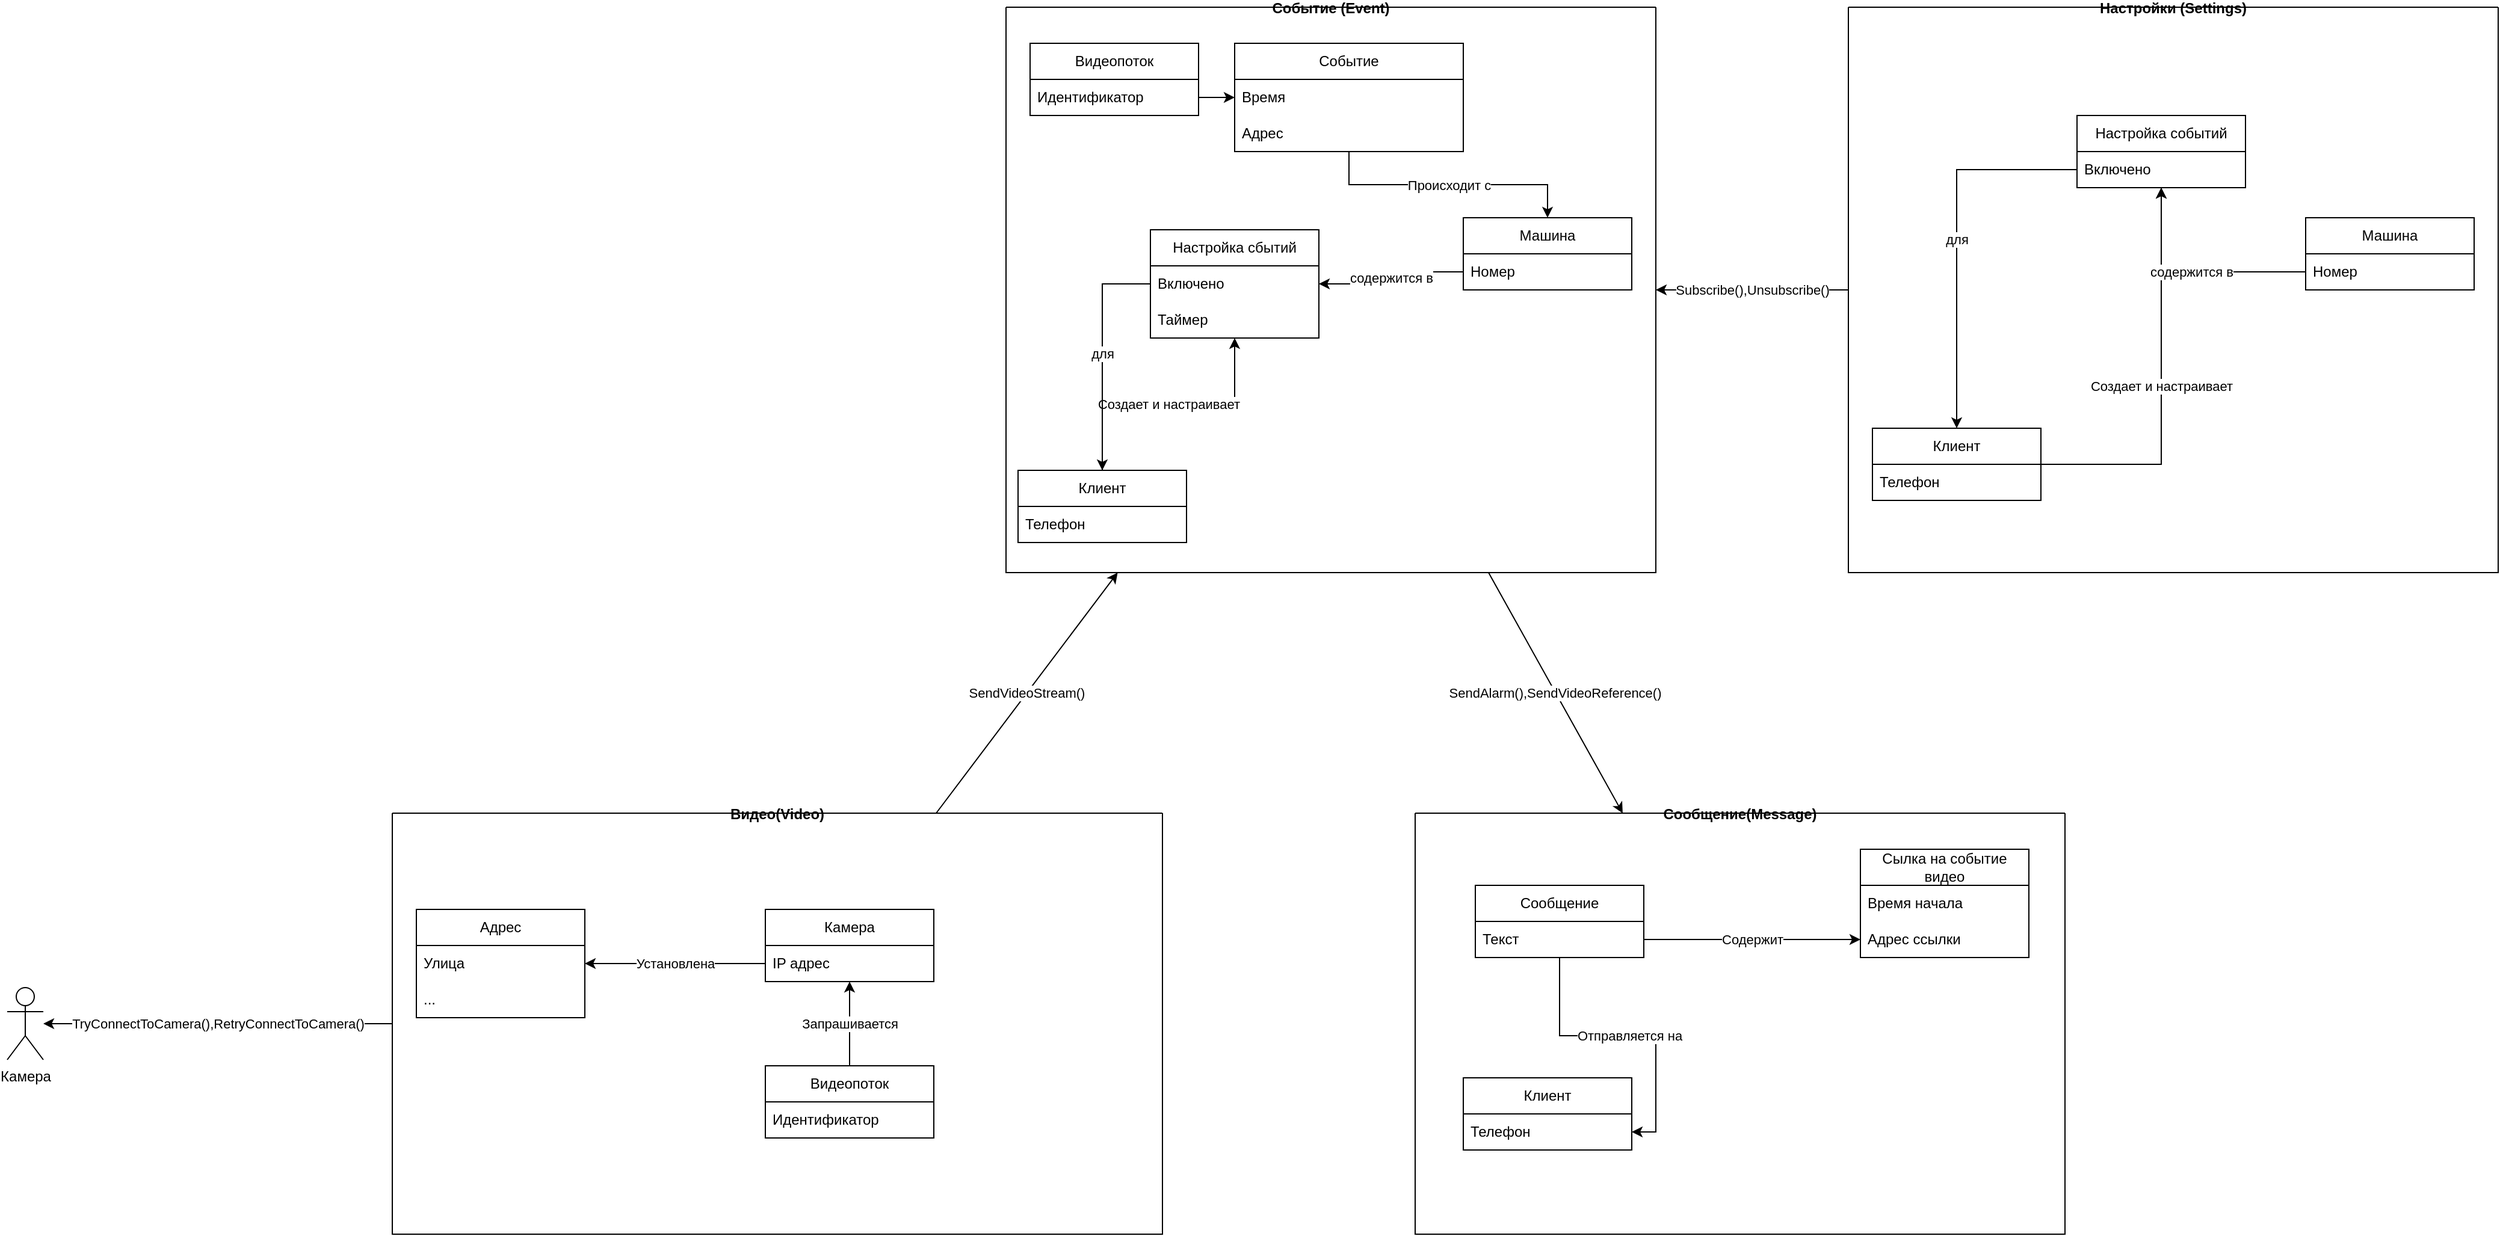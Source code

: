 <mxfile version="24.7.17">
  <diagram name="Страница — 1" id="4q1KPUu5rnTXsJ22_F98">
    <mxGraphModel dx="2283" dy="1625" grid="1" gridSize="10" guides="1" tooltips="1" connect="1" arrows="1" fold="1" page="1" pageScale="1" pageWidth="1169" pageHeight="827" math="0" shadow="0">
      <root>
        <mxCell id="0" />
        <mxCell id="1" parent="0" />
        <mxCell id="-Qxpt71t0imMPFepCBRJ-17" value="SendVideoStream()" style="rounded=0;orthogonalLoop=1;jettySize=auto;html=1;" parent="1" source="s_FAegZDkdBeRFjMGu6G-3" target="itMdQW6okkoqVVz0MCW7-12" edge="1">
          <mxGeometry relative="1" as="geometry" />
        </mxCell>
        <mxCell id="JBBz1rmvPWkA50xZD_ld-3" value="TryConnectToCamera(),RetryConnectToCamera()" style="edgeStyle=orthogonalEdgeStyle;rounded=0;orthogonalLoop=1;jettySize=auto;html=1;" edge="1" parent="1" source="s_FAegZDkdBeRFjMGu6G-3" target="JBBz1rmvPWkA50xZD_ld-4">
          <mxGeometry relative="1" as="geometry">
            <mxPoint x="100" y="125" as="targetPoint" />
          </mxGeometry>
        </mxCell>
        <mxCell id="s_FAegZDkdBeRFjMGu6G-3" value="Видео(Video)" style="swimlane;startSize=0;" parent="1" vertex="1">
          <mxGeometry x="240" y="-50" width="640" height="350" as="geometry" />
        </mxCell>
        <mxCell id="s_FAegZDkdBeRFjMGu6G-4" value="Адрес" style="swimlane;fontStyle=0;childLayout=stackLayout;horizontal=1;startSize=30;horizontalStack=0;resizeParent=1;resizeParentMax=0;resizeLast=0;collapsible=1;marginBottom=0;whiteSpace=wrap;html=1;" parent="s_FAegZDkdBeRFjMGu6G-3" vertex="1">
          <mxGeometry x="20" y="80" width="140" height="90" as="geometry" />
        </mxCell>
        <mxCell id="s_FAegZDkdBeRFjMGu6G-5" value="Улица" style="text;strokeColor=none;fillColor=none;align=left;verticalAlign=middle;spacingLeft=4;spacingRight=4;overflow=hidden;points=[[0,0.5],[1,0.5]];portConstraint=eastwest;rotatable=0;whiteSpace=wrap;html=1;" parent="s_FAegZDkdBeRFjMGu6G-4" vertex="1">
          <mxGeometry y="30" width="140" height="30" as="geometry" />
        </mxCell>
        <mxCell id="s_FAegZDkdBeRFjMGu6G-6" value="..." style="text;strokeColor=none;fillColor=none;align=left;verticalAlign=middle;spacingLeft=4;spacingRight=4;overflow=hidden;points=[[0,0.5],[1,0.5]];portConstraint=eastwest;rotatable=0;whiteSpace=wrap;html=1;" parent="s_FAegZDkdBeRFjMGu6G-4" vertex="1">
          <mxGeometry y="60" width="140" height="30" as="geometry" />
        </mxCell>
        <mxCell id="s_FAegZDkdBeRFjMGu6G-7" value="Запрашивается" style="edgeStyle=orthogonalEdgeStyle;rounded=0;orthogonalLoop=1;jettySize=auto;html=1;" parent="s_FAegZDkdBeRFjMGu6G-3" source="s_FAegZDkdBeRFjMGu6G-8" target="s_FAegZDkdBeRFjMGu6G-10" edge="1">
          <mxGeometry relative="1" as="geometry" />
        </mxCell>
        <mxCell id="s_FAegZDkdBeRFjMGu6G-8" value="Видеопоток" style="swimlane;fontStyle=0;childLayout=stackLayout;horizontal=1;startSize=30;horizontalStack=0;resizeParent=1;resizeParentMax=0;resizeLast=0;collapsible=1;marginBottom=0;whiteSpace=wrap;html=1;" parent="s_FAegZDkdBeRFjMGu6G-3" vertex="1">
          <mxGeometry x="310" y="210" width="140" height="60" as="geometry" />
        </mxCell>
        <mxCell id="s_FAegZDkdBeRFjMGu6G-9" value="Идентификатор" style="text;strokeColor=none;fillColor=none;align=left;verticalAlign=middle;spacingLeft=4;spacingRight=4;overflow=hidden;points=[[0,0.5],[1,0.5]];portConstraint=eastwest;rotatable=0;whiteSpace=wrap;html=1;" parent="s_FAegZDkdBeRFjMGu6G-8" vertex="1">
          <mxGeometry y="30" width="140" height="30" as="geometry" />
        </mxCell>
        <mxCell id="s_FAegZDkdBeRFjMGu6G-10" value="Камера" style="swimlane;fontStyle=0;childLayout=stackLayout;horizontal=1;startSize=30;horizontalStack=0;resizeParent=1;resizeParentMax=0;resizeLast=0;collapsible=1;marginBottom=0;whiteSpace=wrap;html=1;" parent="s_FAegZDkdBeRFjMGu6G-3" vertex="1">
          <mxGeometry x="310" y="80" width="140" height="60" as="geometry" />
        </mxCell>
        <mxCell id="s_FAegZDkdBeRFjMGu6G-11" value="IP адрес" style="text;strokeColor=none;fillColor=none;align=left;verticalAlign=middle;spacingLeft=4;spacingRight=4;overflow=hidden;points=[[0,0.5],[1,0.5]];portConstraint=eastwest;rotatable=0;whiteSpace=wrap;html=1;" parent="s_FAegZDkdBeRFjMGu6G-10" vertex="1">
          <mxGeometry y="30" width="140" height="30" as="geometry" />
        </mxCell>
        <mxCell id="s_FAegZDkdBeRFjMGu6G-12" value="Установлена" style="edgeStyle=orthogonalEdgeStyle;rounded=0;orthogonalLoop=1;jettySize=auto;html=1;" parent="s_FAegZDkdBeRFjMGu6G-3" source="s_FAegZDkdBeRFjMGu6G-11" target="s_FAegZDkdBeRFjMGu6G-4" edge="1">
          <mxGeometry relative="1" as="geometry" />
        </mxCell>
        <mxCell id="s_FAegZDkdBeRFjMGu6G-13" value="Сообщение(Message)" style="swimlane;startSize=0;" parent="1" vertex="1">
          <mxGeometry x="1090" y="-50" width="540" height="350" as="geometry" />
        </mxCell>
        <mxCell id="itMdQW6okkoqVVz0MCW7-1" value="Клиент" style="swimlane;fontStyle=0;childLayout=stackLayout;horizontal=1;startSize=30;horizontalStack=0;resizeParent=1;resizeParentMax=0;resizeLast=0;collapsible=1;marginBottom=0;whiteSpace=wrap;html=1;" parent="s_FAegZDkdBeRFjMGu6G-13" vertex="1">
          <mxGeometry x="40" y="220" width="140" height="60" as="geometry" />
        </mxCell>
        <mxCell id="itMdQW6okkoqVVz0MCW7-2" value="Телефон" style="text;strokeColor=none;fillColor=none;align=left;verticalAlign=middle;spacingLeft=4;spacingRight=4;overflow=hidden;points=[[0,0.5],[1,0.5]];portConstraint=eastwest;rotatable=0;whiteSpace=wrap;html=1;" parent="itMdQW6okkoqVVz0MCW7-1" vertex="1">
          <mxGeometry y="30" width="140" height="30" as="geometry" />
        </mxCell>
        <mxCell id="itMdQW6okkoqVVz0MCW7-3" value="Отправляется на" style="edgeStyle=orthogonalEdgeStyle;rounded=0;orthogonalLoop=1;jettySize=auto;html=1;" parent="s_FAegZDkdBeRFjMGu6G-13" source="itMdQW6okkoqVVz0MCW7-4" target="itMdQW6okkoqVVz0MCW7-2" edge="1">
          <mxGeometry relative="1" as="geometry" />
        </mxCell>
        <mxCell id="itMdQW6okkoqVVz0MCW7-4" value="Сообщение" style="swimlane;fontStyle=0;childLayout=stackLayout;horizontal=1;startSize=30;horizontalStack=0;resizeParent=1;resizeParentMax=0;resizeLast=0;collapsible=1;marginBottom=0;whiteSpace=wrap;html=1;" parent="s_FAegZDkdBeRFjMGu6G-13" vertex="1">
          <mxGeometry x="50" y="60" width="140" height="60" as="geometry" />
        </mxCell>
        <mxCell id="itMdQW6okkoqVVz0MCW7-5" value="Текст" style="text;strokeColor=none;fillColor=none;align=left;verticalAlign=middle;spacingLeft=4;spacingRight=4;overflow=hidden;points=[[0,0.5],[1,0.5]];portConstraint=eastwest;rotatable=0;whiteSpace=wrap;html=1;" parent="itMdQW6okkoqVVz0MCW7-4" vertex="1">
          <mxGeometry y="30" width="140" height="30" as="geometry" />
        </mxCell>
        <mxCell id="itMdQW6okkoqVVz0MCW7-7" value="Сылка на событие видео" style="swimlane;fontStyle=0;childLayout=stackLayout;horizontal=1;startSize=30;horizontalStack=0;resizeParent=1;resizeParentMax=0;resizeLast=0;collapsible=1;marginBottom=0;whiteSpace=wrap;html=1;" parent="s_FAegZDkdBeRFjMGu6G-13" vertex="1">
          <mxGeometry x="370" y="30" width="140" height="90" as="geometry" />
        </mxCell>
        <mxCell id="itMdQW6okkoqVVz0MCW7-8" value="Время начала" style="text;strokeColor=none;fillColor=none;align=left;verticalAlign=middle;spacingLeft=4;spacingRight=4;overflow=hidden;points=[[0,0.5],[1,0.5]];portConstraint=eastwest;rotatable=0;whiteSpace=wrap;html=1;" parent="itMdQW6okkoqVVz0MCW7-7" vertex="1">
          <mxGeometry y="30" width="140" height="30" as="geometry" />
        </mxCell>
        <mxCell id="itMdQW6okkoqVVz0MCW7-9" value="Адрес ссылки" style="text;strokeColor=none;fillColor=none;align=left;verticalAlign=middle;spacingLeft=4;spacingRight=4;overflow=hidden;points=[[0,0.5],[1,0.5]];portConstraint=eastwest;rotatable=0;whiteSpace=wrap;html=1;" parent="itMdQW6okkoqVVz0MCW7-7" vertex="1">
          <mxGeometry y="60" width="140" height="30" as="geometry" />
        </mxCell>
        <mxCell id="itMdQW6okkoqVVz0MCW7-11" value="Содержит" style="edgeStyle=orthogonalEdgeStyle;rounded=0;orthogonalLoop=1;jettySize=auto;html=1;" parent="s_FAegZDkdBeRFjMGu6G-13" source="itMdQW6okkoqVVz0MCW7-5" target="itMdQW6okkoqVVz0MCW7-9" edge="1">
          <mxGeometry relative="1" as="geometry" />
        </mxCell>
        <mxCell id="-Qxpt71t0imMPFepCBRJ-18" value="SendAlarm(),SendVideoReference()" style="rounded=0;orthogonalLoop=1;jettySize=auto;html=1;" parent="1" source="itMdQW6okkoqVVz0MCW7-12" target="s_FAegZDkdBeRFjMGu6G-13" edge="1">
          <mxGeometry x="-0.004" relative="1" as="geometry">
            <mxPoint as="offset" />
          </mxGeometry>
        </mxCell>
        <mxCell id="-Qxpt71t0imMPFepCBRJ-37" value="Subscribe(),Unsubscribe()" style="edgeStyle=orthogonalEdgeStyle;rounded=0;orthogonalLoop=1;jettySize=auto;html=1;startArrow=classic;startFill=1;endArrow=none;endFill=0;" parent="1" source="itMdQW6okkoqVVz0MCW7-12" target="-Qxpt71t0imMPFepCBRJ-19" edge="1">
          <mxGeometry relative="1" as="geometry" />
        </mxCell>
        <mxCell id="itMdQW6okkoqVVz0MCW7-12" value="Событие (Event)" style="swimlane;startSize=0;" parent="1" vertex="1">
          <mxGeometry x="750" y="-720" width="540" height="470" as="geometry" />
        </mxCell>
        <mxCell id="-Qxpt71t0imMPFepCBRJ-1" value="Машина" style="swimlane;fontStyle=0;childLayout=stackLayout;horizontal=1;startSize=30;horizontalStack=0;resizeParent=1;resizeParentMax=0;resizeLast=0;collapsible=1;marginBottom=0;whiteSpace=wrap;html=1;" parent="itMdQW6okkoqVVz0MCW7-12" vertex="1">
          <mxGeometry x="380" y="175" width="140" height="60" as="geometry" />
        </mxCell>
        <mxCell id="-Qxpt71t0imMPFepCBRJ-2" value="Номер" style="text;strokeColor=none;fillColor=none;align=left;verticalAlign=middle;spacingLeft=4;spacingRight=4;overflow=hidden;points=[[0,0.5],[1,0.5]];portConstraint=eastwest;rotatable=0;whiteSpace=wrap;html=1;" parent="-Qxpt71t0imMPFepCBRJ-1" vertex="1">
          <mxGeometry y="30" width="140" height="30" as="geometry" />
        </mxCell>
        <mxCell id="-Qxpt71t0imMPFepCBRJ-3" value="Создает и настраивает" style="edgeStyle=orthogonalEdgeStyle;rounded=0;orthogonalLoop=1;jettySize=auto;html=1;" parent="itMdQW6okkoqVVz0MCW7-12" source="-Qxpt71t0imMPFepCBRJ-4" target="-Qxpt71t0imMPFepCBRJ-10" edge="1">
          <mxGeometry relative="1" as="geometry" />
        </mxCell>
        <mxCell id="-Qxpt71t0imMPFepCBRJ-4" value="Клиент" style="swimlane;fontStyle=0;childLayout=stackLayout;horizontal=1;startSize=30;horizontalStack=0;resizeParent=1;resizeParentMax=0;resizeLast=0;collapsible=1;marginBottom=0;whiteSpace=wrap;html=1;" parent="itMdQW6okkoqVVz0MCW7-12" vertex="1">
          <mxGeometry x="10" y="385" width="140" height="60" as="geometry" />
        </mxCell>
        <mxCell id="-Qxpt71t0imMPFepCBRJ-5" value="Телефон" style="text;strokeColor=none;fillColor=none;align=left;verticalAlign=middle;spacingLeft=4;spacingRight=4;overflow=hidden;points=[[0,0.5],[1,0.5]];portConstraint=eastwest;rotatable=0;whiteSpace=wrap;html=1;" parent="-Qxpt71t0imMPFepCBRJ-4" vertex="1">
          <mxGeometry y="30" width="140" height="30" as="geometry" />
        </mxCell>
        <mxCell id="-Qxpt71t0imMPFepCBRJ-6" value="Происходит с" style="edgeStyle=orthogonalEdgeStyle;rounded=0;orthogonalLoop=1;jettySize=auto;html=1;" parent="itMdQW6okkoqVVz0MCW7-12" source="-Qxpt71t0imMPFepCBRJ-7" target="-Qxpt71t0imMPFepCBRJ-1" edge="1">
          <mxGeometry relative="1" as="geometry" />
        </mxCell>
        <mxCell id="-Qxpt71t0imMPFepCBRJ-7" value="Событие" style="swimlane;fontStyle=0;childLayout=stackLayout;horizontal=1;startSize=30;horizontalStack=0;resizeParent=1;resizeParentMax=0;resizeLast=0;collapsible=1;marginBottom=0;whiteSpace=wrap;html=1;" parent="itMdQW6okkoqVVz0MCW7-12" vertex="1">
          <mxGeometry x="190" y="30" width="190" height="90" as="geometry" />
        </mxCell>
        <mxCell id="-Qxpt71t0imMPFepCBRJ-8" value="Время" style="text;strokeColor=none;fillColor=none;align=left;verticalAlign=middle;spacingLeft=4;spacingRight=4;overflow=hidden;points=[[0,0.5],[1,0.5]];portConstraint=eastwest;rotatable=0;whiteSpace=wrap;html=1;" parent="-Qxpt71t0imMPFepCBRJ-7" vertex="1">
          <mxGeometry y="30" width="190" height="30" as="geometry" />
        </mxCell>
        <mxCell id="-Qxpt71t0imMPFepCBRJ-9" value="Адрес" style="text;strokeColor=none;fillColor=none;align=left;verticalAlign=middle;spacingLeft=4;spacingRight=4;overflow=hidden;points=[[0,0.5],[1,0.5]];portConstraint=eastwest;rotatable=0;whiteSpace=wrap;html=1;" parent="-Qxpt71t0imMPFepCBRJ-7" vertex="1">
          <mxGeometry y="60" width="190" height="30" as="geometry" />
        </mxCell>
        <mxCell id="-Qxpt71t0imMPFepCBRJ-10" value="Настройка сбытий" style="swimlane;fontStyle=0;childLayout=stackLayout;horizontal=1;startSize=30;horizontalStack=0;resizeParent=1;resizeParentMax=0;resizeLast=0;collapsible=1;marginBottom=0;whiteSpace=wrap;html=1;" parent="itMdQW6okkoqVVz0MCW7-12" vertex="1">
          <mxGeometry x="120" y="185" width="140" height="90" as="geometry" />
        </mxCell>
        <mxCell id="-Qxpt71t0imMPFepCBRJ-11" value="Включено" style="text;strokeColor=none;fillColor=none;align=left;verticalAlign=middle;spacingLeft=4;spacingRight=4;overflow=hidden;points=[[0,0.5],[1,0.5]];portConstraint=eastwest;rotatable=0;whiteSpace=wrap;html=1;" parent="-Qxpt71t0imMPFepCBRJ-10" vertex="1">
          <mxGeometry y="30" width="140" height="30" as="geometry" />
        </mxCell>
        <mxCell id="JBBz1rmvPWkA50xZD_ld-5" value="Таймер" style="text;strokeColor=none;fillColor=none;align=left;verticalAlign=middle;spacingLeft=4;spacingRight=4;overflow=hidden;points=[[0,0.5],[1,0.5]];portConstraint=eastwest;rotatable=0;whiteSpace=wrap;html=1;" vertex="1" parent="-Qxpt71t0imMPFepCBRJ-10">
          <mxGeometry y="60" width="140" height="30" as="geometry" />
        </mxCell>
        <mxCell id="-Qxpt71t0imMPFepCBRJ-12" value="содержится в" style="edgeStyle=orthogonalEdgeStyle;rounded=0;orthogonalLoop=1;jettySize=auto;html=1;" parent="itMdQW6okkoqVVz0MCW7-12" source="-Qxpt71t0imMPFepCBRJ-2" target="-Qxpt71t0imMPFepCBRJ-10" edge="1">
          <mxGeometry relative="1" as="geometry" />
        </mxCell>
        <mxCell id="-Qxpt71t0imMPFepCBRJ-13" value="для" style="edgeStyle=orthogonalEdgeStyle;rounded=0;orthogonalLoop=1;jettySize=auto;html=1;" parent="itMdQW6okkoqVVz0MCW7-12" source="-Qxpt71t0imMPFepCBRJ-11" target="-Qxpt71t0imMPFepCBRJ-4" edge="1">
          <mxGeometry relative="1" as="geometry" />
        </mxCell>
        <mxCell id="-Qxpt71t0imMPFepCBRJ-14" value="Видеопоток" style="swimlane;fontStyle=0;childLayout=stackLayout;horizontal=1;startSize=30;horizontalStack=0;resizeParent=1;resizeParentMax=0;resizeLast=0;collapsible=1;marginBottom=0;whiteSpace=wrap;html=1;" parent="itMdQW6okkoqVVz0MCW7-12" vertex="1">
          <mxGeometry x="20" y="30" width="140" height="60" as="geometry" />
        </mxCell>
        <mxCell id="-Qxpt71t0imMPFepCBRJ-15" value="Идентификатор" style="text;strokeColor=none;fillColor=none;align=left;verticalAlign=middle;spacingLeft=4;spacingRight=4;overflow=hidden;points=[[0,0.5],[1,0.5]];portConstraint=eastwest;rotatable=0;whiteSpace=wrap;html=1;" parent="-Qxpt71t0imMPFepCBRJ-14" vertex="1">
          <mxGeometry y="30" width="140" height="30" as="geometry" />
        </mxCell>
        <mxCell id="-Qxpt71t0imMPFepCBRJ-16" style="edgeStyle=orthogonalEdgeStyle;rounded=0;orthogonalLoop=1;jettySize=auto;html=1;entryX=0;entryY=0.5;entryDx=0;entryDy=0;" parent="itMdQW6okkoqVVz0MCW7-12" source="-Qxpt71t0imMPFepCBRJ-15" target="-Qxpt71t0imMPFepCBRJ-8" edge="1">
          <mxGeometry relative="1" as="geometry" />
        </mxCell>
        <mxCell id="-Qxpt71t0imMPFepCBRJ-19" value="Настройки (Settings)" style="swimlane;startSize=0;" parent="1" vertex="1">
          <mxGeometry x="1450" y="-720" width="540" height="470" as="geometry" />
        </mxCell>
        <mxCell id="-Qxpt71t0imMPFepCBRJ-20" value="Машина" style="swimlane;fontStyle=0;childLayout=stackLayout;horizontal=1;startSize=30;horizontalStack=0;resizeParent=1;resizeParentMax=0;resizeLast=0;collapsible=1;marginBottom=0;whiteSpace=wrap;html=1;" parent="-Qxpt71t0imMPFepCBRJ-19" vertex="1">
          <mxGeometry x="380" y="175" width="140" height="60" as="geometry" />
        </mxCell>
        <mxCell id="-Qxpt71t0imMPFepCBRJ-21" value="Номер" style="text;strokeColor=none;fillColor=none;align=left;verticalAlign=middle;spacingLeft=4;spacingRight=4;overflow=hidden;points=[[0,0.5],[1,0.5]];portConstraint=eastwest;rotatable=0;whiteSpace=wrap;html=1;" parent="-Qxpt71t0imMPFepCBRJ-20" vertex="1">
          <mxGeometry y="30" width="140" height="30" as="geometry" />
        </mxCell>
        <mxCell id="-Qxpt71t0imMPFepCBRJ-22" value="Создает и настраивает" style="edgeStyle=orthogonalEdgeStyle;rounded=0;orthogonalLoop=1;jettySize=auto;html=1;" parent="-Qxpt71t0imMPFepCBRJ-19" source="-Qxpt71t0imMPFepCBRJ-23" target="-Qxpt71t0imMPFepCBRJ-29" edge="1">
          <mxGeometry relative="1" as="geometry" />
        </mxCell>
        <mxCell id="-Qxpt71t0imMPFepCBRJ-23" value="Клиент" style="swimlane;fontStyle=0;childLayout=stackLayout;horizontal=1;startSize=30;horizontalStack=0;resizeParent=1;resizeParentMax=0;resizeLast=0;collapsible=1;marginBottom=0;whiteSpace=wrap;html=1;" parent="-Qxpt71t0imMPFepCBRJ-19" vertex="1">
          <mxGeometry x="20" y="350" width="140" height="60" as="geometry" />
        </mxCell>
        <mxCell id="-Qxpt71t0imMPFepCBRJ-24" value="Телефон" style="text;strokeColor=none;fillColor=none;align=left;verticalAlign=middle;spacingLeft=4;spacingRight=4;overflow=hidden;points=[[0,0.5],[1,0.5]];portConstraint=eastwest;rotatable=0;whiteSpace=wrap;html=1;" parent="-Qxpt71t0imMPFepCBRJ-23" vertex="1">
          <mxGeometry y="30" width="140" height="30" as="geometry" />
        </mxCell>
        <mxCell id="-Qxpt71t0imMPFepCBRJ-29" value="Настройка событий" style="swimlane;fontStyle=0;childLayout=stackLayout;horizontal=1;startSize=30;horizontalStack=0;resizeParent=1;resizeParentMax=0;resizeLast=0;collapsible=1;marginBottom=0;whiteSpace=wrap;html=1;" parent="-Qxpt71t0imMPFepCBRJ-19" vertex="1">
          <mxGeometry x="190" y="90" width="140" height="60" as="geometry" />
        </mxCell>
        <mxCell id="-Qxpt71t0imMPFepCBRJ-30" value="Включено" style="text;strokeColor=none;fillColor=none;align=left;verticalAlign=middle;spacingLeft=4;spacingRight=4;overflow=hidden;points=[[0,0.5],[1,0.5]];portConstraint=eastwest;rotatable=0;whiteSpace=wrap;html=1;" parent="-Qxpt71t0imMPFepCBRJ-29" vertex="1">
          <mxGeometry y="30" width="140" height="30" as="geometry" />
        </mxCell>
        <mxCell id="-Qxpt71t0imMPFepCBRJ-31" value="содержится в" style="edgeStyle=orthogonalEdgeStyle;rounded=0;orthogonalLoop=1;jettySize=auto;html=1;" parent="-Qxpt71t0imMPFepCBRJ-19" source="-Qxpt71t0imMPFepCBRJ-21" target="-Qxpt71t0imMPFepCBRJ-29" edge="1">
          <mxGeometry relative="1" as="geometry" />
        </mxCell>
        <mxCell id="-Qxpt71t0imMPFepCBRJ-32" value="для" style="edgeStyle=orthogonalEdgeStyle;rounded=0;orthogonalLoop=1;jettySize=auto;html=1;" parent="-Qxpt71t0imMPFepCBRJ-19" source="-Qxpt71t0imMPFepCBRJ-30" target="-Qxpt71t0imMPFepCBRJ-23" edge="1">
          <mxGeometry relative="1" as="geometry" />
        </mxCell>
        <mxCell id="JBBz1rmvPWkA50xZD_ld-4" value="Камера" style="shape=umlActor;verticalLabelPosition=bottom;verticalAlign=top;html=1;outlineConnect=0;" vertex="1" parent="1">
          <mxGeometry x="-80" y="95" width="30" height="60" as="geometry" />
        </mxCell>
      </root>
    </mxGraphModel>
  </diagram>
</mxfile>
